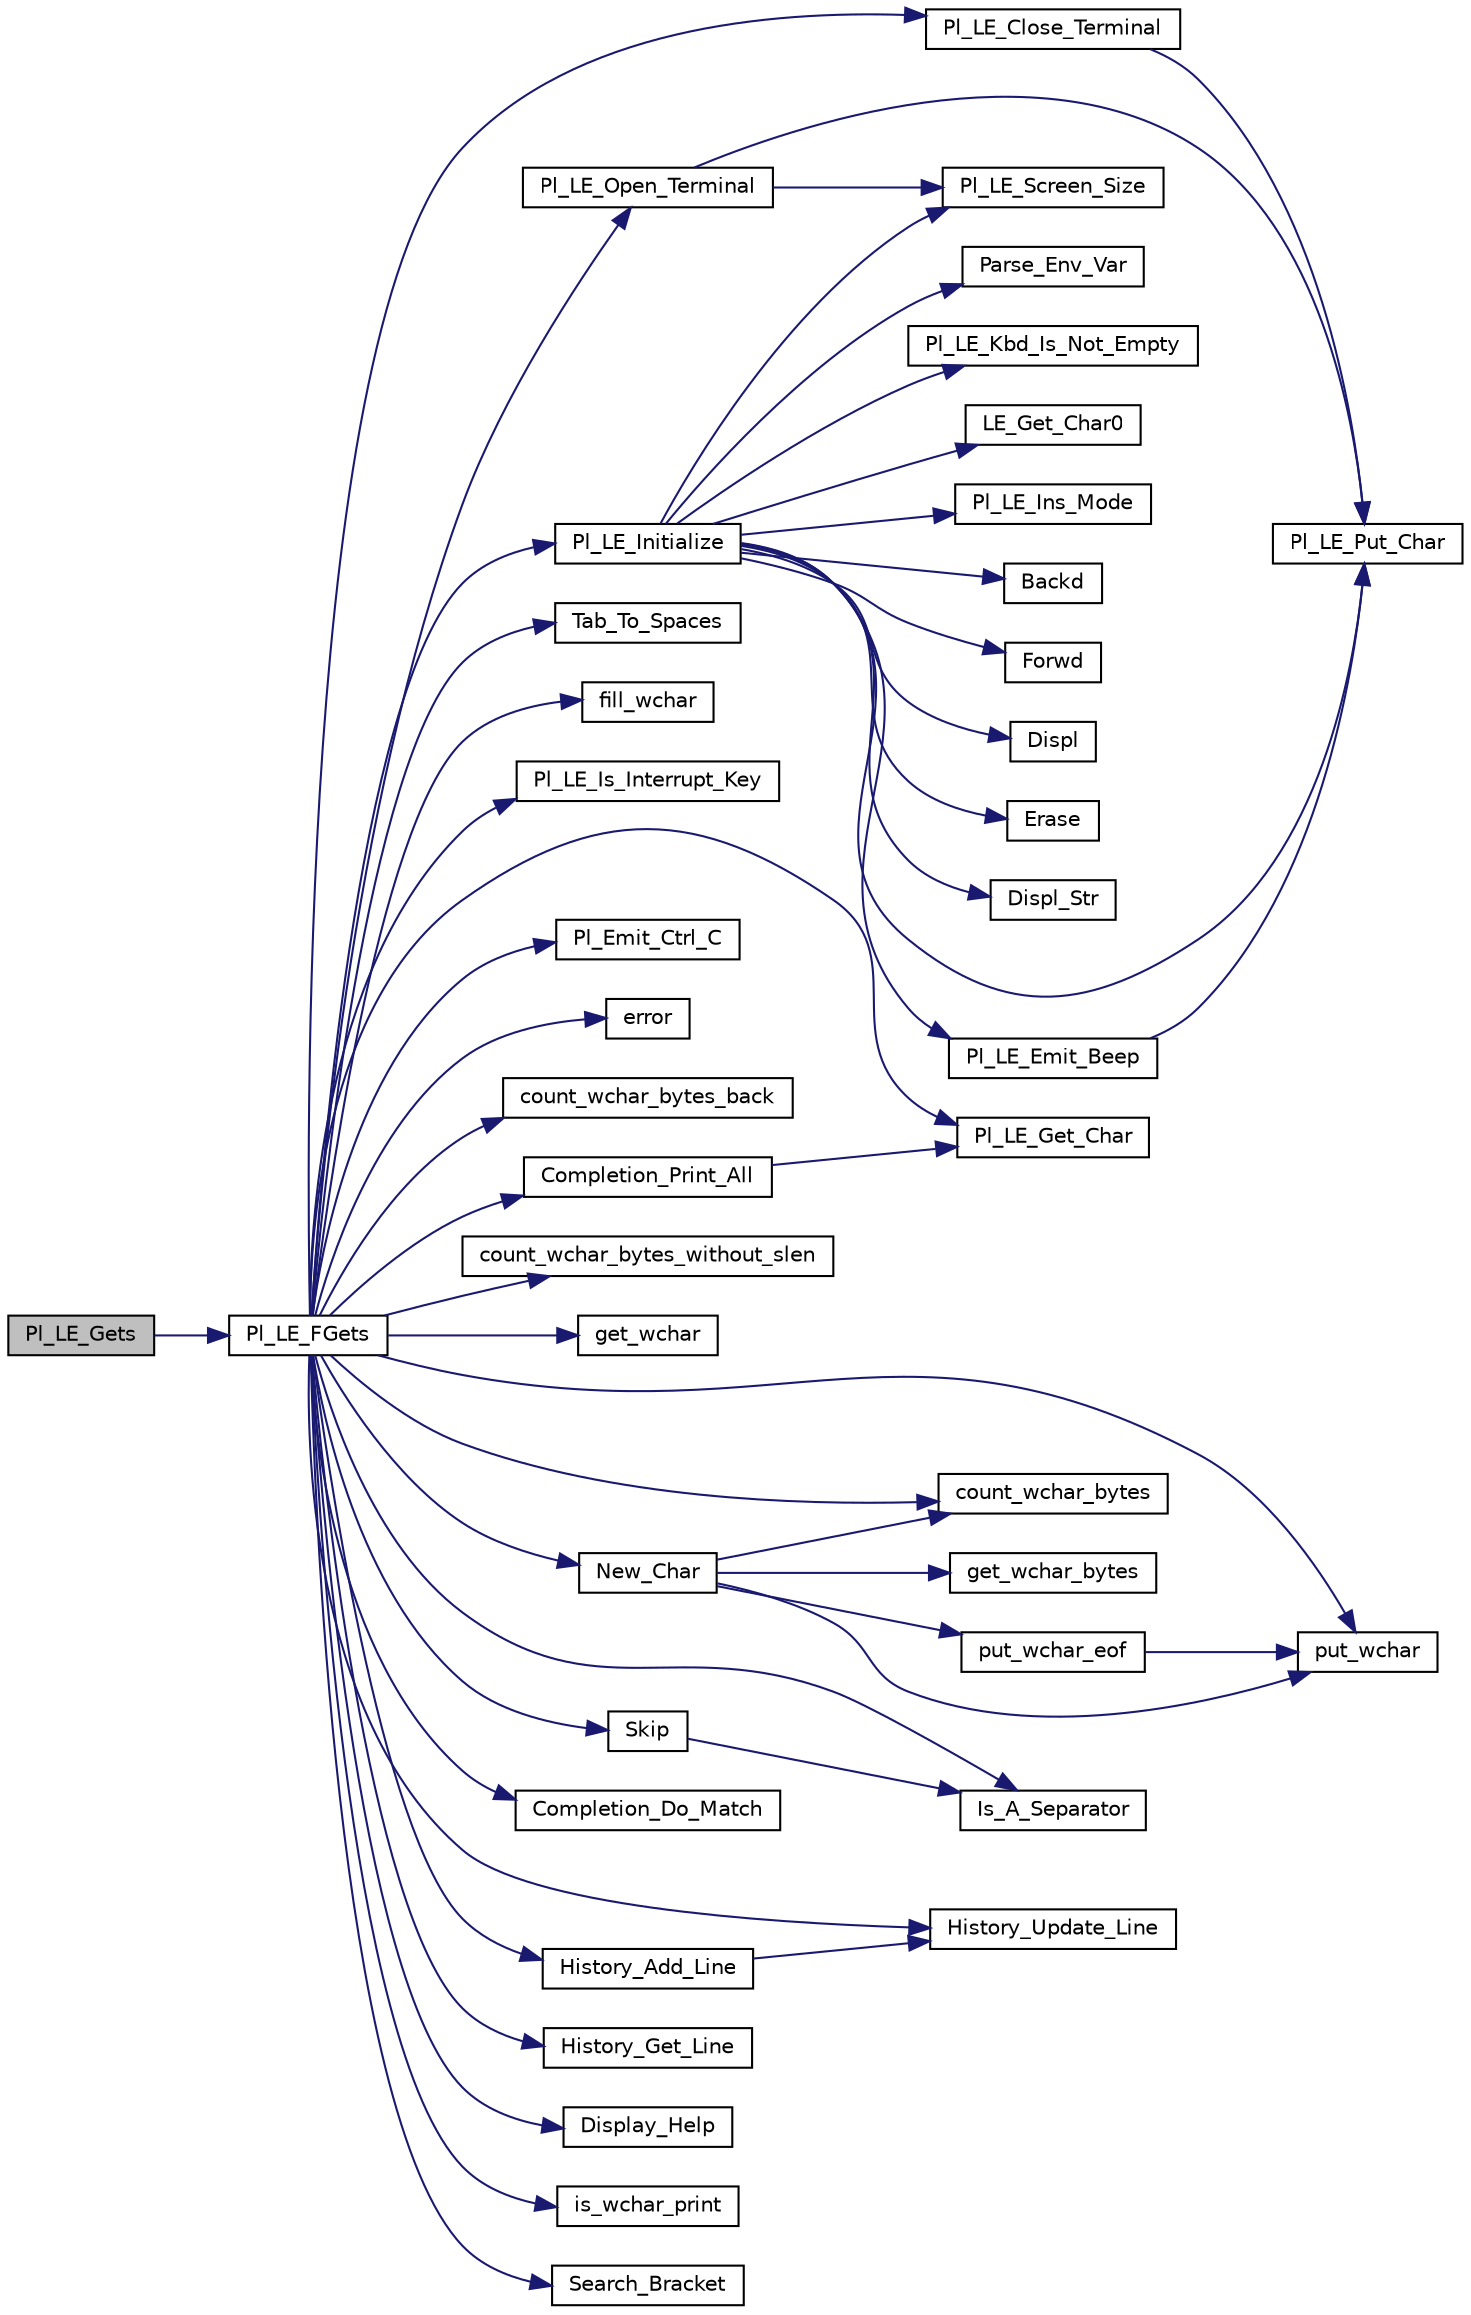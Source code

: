 digraph "Pl_LE_Gets"
{
  edge [fontname="Helvetica",fontsize="10",labelfontname="Helvetica",labelfontsize="10"];
  node [fontname="Helvetica",fontsize="10",shape=record];
  rankdir="LR";
  Node1 [label="Pl_LE_Gets",height=0.2,width=0.4,color="black", fillcolor="grey75", style="filled", fontcolor="black"];
  Node1 -> Node2 [color="midnightblue",fontsize="10",style="solid"];
  Node2 [label="Pl_LE_FGets",height=0.2,width=0.4,color="black", fillcolor="white", style="filled",URL="$linedit_8c.html#afc3f434a6c8f1502ac218732fbc625f5"];
  Node2 -> Node3 [color="midnightblue",fontsize="10",style="solid"];
  Node3 [label="Pl_LE_Initialize",height=0.2,width=0.4,color="black", fillcolor="white", style="filled",URL="$linedit_8h.html#ac18d0902bdc62942c4bd445ee73d6be3"];
  Node3 -> Node4 [color="midnightblue",fontsize="10",style="solid"];
  Node4 [label="Parse_Env_Var",height=0.2,width=0.4,color="black", fillcolor="white", style="filled",URL="$terminal_8c.html#acae08e63a234477bf1257da8b7aed42c"];
  Node3 -> Node5 [color="midnightblue",fontsize="10",style="solid"];
  Node5 [label="Pl_LE_Screen_Size",height=0.2,width=0.4,color="black", fillcolor="white", style="filled",URL="$terminal_8c.html#a469ee04c4859e98fe1f6db021e90bfb9"];
  Node3 -> Node6 [color="midnightblue",fontsize="10",style="solid"];
  Node6 [label="Pl_LE_Kbd_Is_Not_Empty",height=0.2,width=0.4,color="black", fillcolor="white", style="filled",URL="$terminal_8c.html#aad5032ec003db7a3e1a4ead642d2b1c9"];
  Node3 -> Node7 [color="midnightblue",fontsize="10",style="solid"];
  Node7 [label="Pl_LE_Put_Char",height=0.2,width=0.4,color="black", fillcolor="white", style="filled",URL="$terminal_8c.html#a590b70bbd0e7ba502d794565a3652c9f"];
  Node3 -> Node8 [color="midnightblue",fontsize="10",style="solid"];
  Node8 [label="LE_Get_Char0",height=0.2,width=0.4,color="black", fillcolor="white", style="filled",URL="$terminal_8c.html#a3ad10c9f5ddd471af1f250302534f4dd"];
  Node3 -> Node9 [color="midnightblue",fontsize="10",style="solid"];
  Node9 [label="Pl_LE_Ins_Mode",height=0.2,width=0.4,color="black", fillcolor="white", style="filled",URL="$terminal_8c.html#a6cb08cdfcbb59cbdd3d55c4b3e282c6c"];
  Node3 -> Node10 [color="midnightblue",fontsize="10",style="solid"];
  Node10 [label="Pl_LE_Emit_Beep",height=0.2,width=0.4,color="black", fillcolor="white", style="filled",URL="$terminal_8c.html#aa38becdbe98fa5a404ff0ef7d9bbeb34"];
  Node10 -> Node7 [color="midnightblue",fontsize="10",style="solid"];
  Node3 -> Node11 [color="midnightblue",fontsize="10",style="solid"];
  Node11 [label="Backd",height=0.2,width=0.4,color="black", fillcolor="white", style="filled",URL="$terminal_8c.html#a5509aba58312f5bbb8ab5392cc98a19c"];
  Node3 -> Node12 [color="midnightblue",fontsize="10",style="solid"];
  Node12 [label="Forwd",height=0.2,width=0.4,color="black", fillcolor="white", style="filled",URL="$terminal_8c.html#ad618abf9b110b77f60d00d7406fc31e1"];
  Node3 -> Node13 [color="midnightblue",fontsize="10",style="solid"];
  Node13 [label="Displ",height=0.2,width=0.4,color="black", fillcolor="white", style="filled",URL="$terminal_8c.html#a1df289842cb88ce5520533c6a2797a4a"];
  Node3 -> Node14 [color="midnightblue",fontsize="10",style="solid"];
  Node14 [label="Erase",height=0.2,width=0.4,color="black", fillcolor="white", style="filled",URL="$terminal_8c.html#affbb006cd6d0f1e67633b91508894e9d"];
  Node3 -> Node15 [color="midnightblue",fontsize="10",style="solid"];
  Node15 [label="Displ_Str",height=0.2,width=0.4,color="black", fillcolor="white", style="filled",URL="$terminal_8c.html#a8123f431a3b3a083d2f9b5f4396a31ee"];
  Node2 -> Node16 [color="midnightblue",fontsize="10",style="solid"];
  Node16 [label="Pl_LE_Open_Terminal",height=0.2,width=0.4,color="black", fillcolor="white", style="filled",URL="$terminal_8c.html#a8f4c06bf782ce1bb4449753a4ca99403"];
  Node16 -> Node5 [color="midnightblue",fontsize="10",style="solid"];
  Node16 -> Node7 [color="midnightblue",fontsize="10",style="solid"];
  Node2 -> Node17 [color="midnightblue",fontsize="10",style="solid"];
  Node17 [label="Pl_LE_Get_Char",height=0.2,width=0.4,color="black", fillcolor="white", style="filled",URL="$terminal_8c.html#ab03c9c3058c416b43852eb4ad9d30971"];
  Node2 -> Node18 [color="midnightblue",fontsize="10",style="solid"];
  Node18 [label="Tab_To_Spaces",height=0.2,width=0.4,color="black", fillcolor="white", style="filled",URL="$linedit_8c.html#ad206710a078c5a14704d33b117268d95"];
  Node2 -> Node19 [color="midnightblue",fontsize="10",style="solid"];
  Node19 [label="fill_wchar",height=0.2,width=0.4,color="black", fillcolor="white", style="filled",URL="$pl__wchar_8c.html#a5df5e221fa5cbadce849a7e73c5dc4ad"];
  Node2 -> Node20 [color="midnightblue",fontsize="10",style="solid"];
  Node20 [label="Pl_LE_Is_Interrupt_Key",height=0.2,width=0.4,color="black", fillcolor="white", style="filled",URL="$terminal_8c.html#a37099f929a26503fda2d259a8e20b938"];
  Node2 -> Node21 [color="midnightblue",fontsize="10",style="solid"];
  Node21 [label="Pl_LE_Close_Terminal",height=0.2,width=0.4,color="black", fillcolor="white", style="filled",URL="$terminal_8c.html#a27adb2b5e5dd607c0b7bd5bd10ca2281"];
  Node21 -> Node7 [color="midnightblue",fontsize="10",style="solid"];
  Node2 -> Node22 [color="midnightblue",fontsize="10",style="solid"];
  Node22 [label="Pl_Emit_Ctrl_C",height=0.2,width=0.4,color="black", fillcolor="white", style="filled",URL="$ctrl__c_8c.html#a54ec36423ca739ef1e56e092deb57ad1"];
  Node2 -> Node23 [color="midnightblue",fontsize="10",style="solid"];
  Node23 [label="error",height=0.2,width=0.4,color="black", fillcolor="white", style="filled",URL="$chkma_8c.html#a518288848eb2471573b6581060452931"];
  Node2 -> Node24 [color="midnightblue",fontsize="10",style="solid"];
  Node24 [label="count_wchar_bytes_back",height=0.2,width=0.4,color="black", fillcolor="white", style="filled",URL="$pl__wchar_8c.html#ab0dd4afe17e311d855c11aee577eecdb"];
  Node2 -> Node25 [color="midnightblue",fontsize="10",style="solid"];
  Node25 [label="count_wchar_bytes",height=0.2,width=0.4,color="black", fillcolor="white", style="filled",URL="$pl__wchar_8c.html#afa9feb443cef2f8da40dd45a8c0e273d"];
  Node2 -> Node26 [color="midnightblue",fontsize="10",style="solid"];
  Node26 [label="count_wchar_bytes_without_slen",height=0.2,width=0.4,color="black", fillcolor="white", style="filled",URL="$pl__wchar_8c.html#a118e1ed8186e82a376d922702a7a8a82"];
  Node2 -> Node27 [color="midnightblue",fontsize="10",style="solid"];
  Node27 [label="get_wchar",height=0.2,width=0.4,color="black", fillcolor="white", style="filled",URL="$pl__wchar_8c.html#aae8b097c7c2a9e49a67ea8a905051904"];
  Node2 -> Node28 [color="midnightblue",fontsize="10",style="solid"];
  Node28 [label="New_Char",height=0.2,width=0.4,color="black", fillcolor="white", style="filled",URL="$linedit_8c.html#aebb161ce36a3dd90b7acd272e2c91df0"];
  Node28 -> Node29 [color="midnightblue",fontsize="10",style="solid"];
  Node29 [label="get_wchar_bytes",height=0.2,width=0.4,color="black", fillcolor="white", style="filled",URL="$pl__wchar_8c.html#addb2416249b2b193fb9f904199551a92"];
  Node28 -> Node25 [color="midnightblue",fontsize="10",style="solid"];
  Node28 -> Node30 [color="midnightblue",fontsize="10",style="solid"];
  Node30 [label="put_wchar",height=0.2,width=0.4,color="black", fillcolor="white", style="filled",URL="$pl__wchar_8c.html#a31bcb7c7ad4174170702cb4399feb8e3"];
  Node28 -> Node31 [color="midnightblue",fontsize="10",style="solid"];
  Node31 [label="put_wchar_eof",height=0.2,width=0.4,color="black", fillcolor="white", style="filled",URL="$pl__wchar_8c.html#a0e3acef785ce9c91e56ba566193d4cee"];
  Node31 -> Node30 [color="midnightblue",fontsize="10",style="solid"];
  Node2 -> Node32 [color="midnightblue",fontsize="10",style="solid"];
  Node32 [label="Skip",height=0.2,width=0.4,color="black", fillcolor="white", style="filled",URL="$linedit_8c.html#a4aaf04c5cf36f808274012b7efe59d9d"];
  Node32 -> Node33 [color="midnightblue",fontsize="10",style="solid"];
  Node33 [label="Is_A_Separator",height=0.2,width=0.4,color="black", fillcolor="white", style="filled",URL="$linedit_8c.html#a4ea5295db8faa5611cbecadb2bdac046"];
  Node2 -> Node33 [color="midnightblue",fontsize="10",style="solid"];
  Node2 -> Node34 [color="midnightblue",fontsize="10",style="solid"];
  Node34 [label="Completion_Print_All",height=0.2,width=0.4,color="black", fillcolor="white", style="filled",URL="$linedit_8c.html#adbd65989f4f07bd70b23ac9aeb99382f"];
  Node34 -> Node17 [color="midnightblue",fontsize="10",style="solid"];
  Node2 -> Node35 [color="midnightblue",fontsize="10",style="solid"];
  Node35 [label="Completion_Do_Match",height=0.2,width=0.4,color="black", fillcolor="white", style="filled",URL="$linedit_8c.html#a2b917181276549bd7ba1c57097754ad6"];
  Node2 -> Node30 [color="midnightblue",fontsize="10",style="solid"];
  Node2 -> Node36 [color="midnightblue",fontsize="10",style="solid"];
  Node36 [label="History_Add_Line",height=0.2,width=0.4,color="black", fillcolor="white", style="filled",URL="$linedit_8c.html#a8357da237162c90ddc0049738856e46c"];
  Node36 -> Node37 [color="midnightblue",fontsize="10",style="solid"];
  Node37 [label="History_Update_Line",height=0.2,width=0.4,color="black", fillcolor="white", style="filled",URL="$linedit_8c.html#afb0e5e386360e90f03053b6833026659"];
  Node2 -> Node37 [color="midnightblue",fontsize="10",style="solid"];
  Node2 -> Node38 [color="midnightblue",fontsize="10",style="solid"];
  Node38 [label="History_Get_Line",height=0.2,width=0.4,color="black", fillcolor="white", style="filled",URL="$linedit_8c.html#afcfa248464c16c700dfac8420ef23e68"];
  Node2 -> Node39 [color="midnightblue",fontsize="10",style="solid"];
  Node39 [label="Display_Help",height=0.2,width=0.4,color="black", fillcolor="white", style="filled",URL="$linedit_8c.html#a09be5e8eeb7b4aa4bd65000b7a7ea1e1"];
  Node2 -> Node40 [color="midnightblue",fontsize="10",style="solid"];
  Node40 [label="is_wchar_print",height=0.2,width=0.4,color="black", fillcolor="white", style="filled",URL="$pl__wchar_8c.html#ab651da38c28b6407c6fe7a1f50260a1a"];
  Node2 -> Node41 [color="midnightblue",fontsize="10",style="solid"];
  Node41 [label="Search_Bracket",height=0.2,width=0.4,color="black", fillcolor="white", style="filled",URL="$linedit_8c.html#ac5f90334dbe4af7b0efad01a1d73a016"];
}
